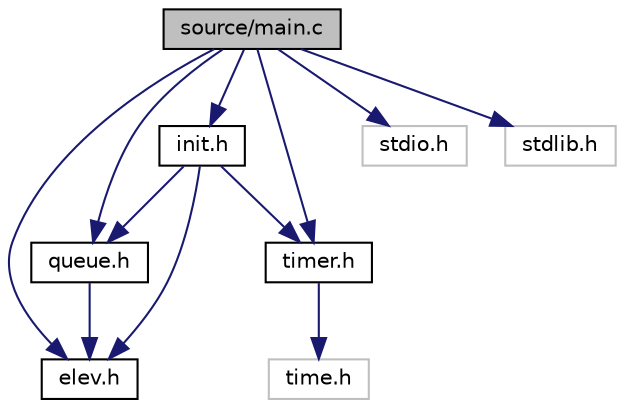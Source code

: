 digraph "source/main.c"
{
  edge [fontname="Helvetica",fontsize="10",labelfontname="Helvetica",labelfontsize="10"];
  node [fontname="Helvetica",fontsize="10",shape=record];
  Node1 [label="source/main.c",height=0.2,width=0.4,color="black", fillcolor="grey75", style="filled", fontcolor="black"];
  Node1 -> Node2 [color="midnightblue",fontsize="10",style="solid",fontname="Helvetica"];
  Node2 [label="elev.h",height=0.2,width=0.4,color="black", fillcolor="white", style="filled",URL="$elev_8h.html",tooltip="Module for communication with the elevator. "];
  Node1 -> Node3 [color="midnightblue",fontsize="10",style="solid",fontname="Helvetica"];
  Node3 [label="init.h",height=0.2,width=0.4,color="black", fillcolor="white", style="filled",URL="$init_8h.html",tooltip="Module for initializing the elevator. "];
  Node3 -> Node4 [color="midnightblue",fontsize="10",style="solid",fontname="Helvetica"];
  Node4 [label="queue.h",height=0.2,width=0.4,color="black", fillcolor="white", style="filled",URL="$queue_8h.html",tooltip="Module for keeping track of tasks and task logic. "];
  Node4 -> Node2 [color="midnightblue",fontsize="10",style="solid",fontname="Helvetica"];
  Node3 -> Node2 [color="midnightblue",fontsize="10",style="solid",fontname="Helvetica"];
  Node3 -> Node5 [color="midnightblue",fontsize="10",style="solid",fontname="Helvetica"];
  Node5 [label="timer.h",height=0.2,width=0.4,color="black", fillcolor="white", style="filled",URL="$timer_8h.html",tooltip="Module for the timer and the timer logic. "];
  Node5 -> Node6 [color="midnightblue",fontsize="10",style="solid",fontname="Helvetica"];
  Node6 [label="time.h",height=0.2,width=0.4,color="grey75", fillcolor="white", style="filled"];
  Node1 -> Node4 [color="midnightblue",fontsize="10",style="solid",fontname="Helvetica"];
  Node1 -> Node5 [color="midnightblue",fontsize="10",style="solid",fontname="Helvetica"];
  Node1 -> Node7 [color="midnightblue",fontsize="10",style="solid",fontname="Helvetica"];
  Node7 [label="stdio.h",height=0.2,width=0.4,color="grey75", fillcolor="white", style="filled"];
  Node1 -> Node8 [color="midnightblue",fontsize="10",style="solid",fontname="Helvetica"];
  Node8 [label="stdlib.h",height=0.2,width=0.4,color="grey75", fillcolor="white", style="filled"];
}
